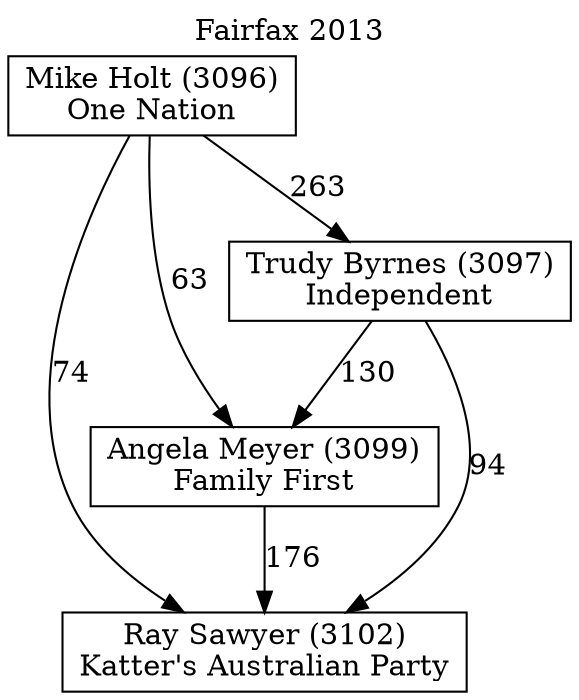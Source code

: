 // House preference flow
digraph "Ray Sawyer (3102)_Fairfax_2013" {
	graph [label="Fairfax 2013" labelloc=t mclimit=10]
	node [shape=box]
	"Ray Sawyer (3102)" [label="Ray Sawyer (3102)
Katter's Australian Party"]
	"Angela Meyer (3099)" [label="Angela Meyer (3099)
Family First"]
	"Trudy Byrnes (3097)" [label="Trudy Byrnes (3097)
Independent"]
	"Mike Holt (3096)" [label="Mike Holt (3096)
One Nation"]
	"Angela Meyer (3099)" -> "Ray Sawyer (3102)" [label=176]
	"Trudy Byrnes (3097)" -> "Angela Meyer (3099)" [label=130]
	"Mike Holt (3096)" -> "Trudy Byrnes (3097)" [label=263]
	"Trudy Byrnes (3097)" -> "Ray Sawyer (3102)" [label=94]
	"Mike Holt (3096)" -> "Ray Sawyer (3102)" [label=74]
	"Mike Holt (3096)" -> "Angela Meyer (3099)" [label=63]
}
